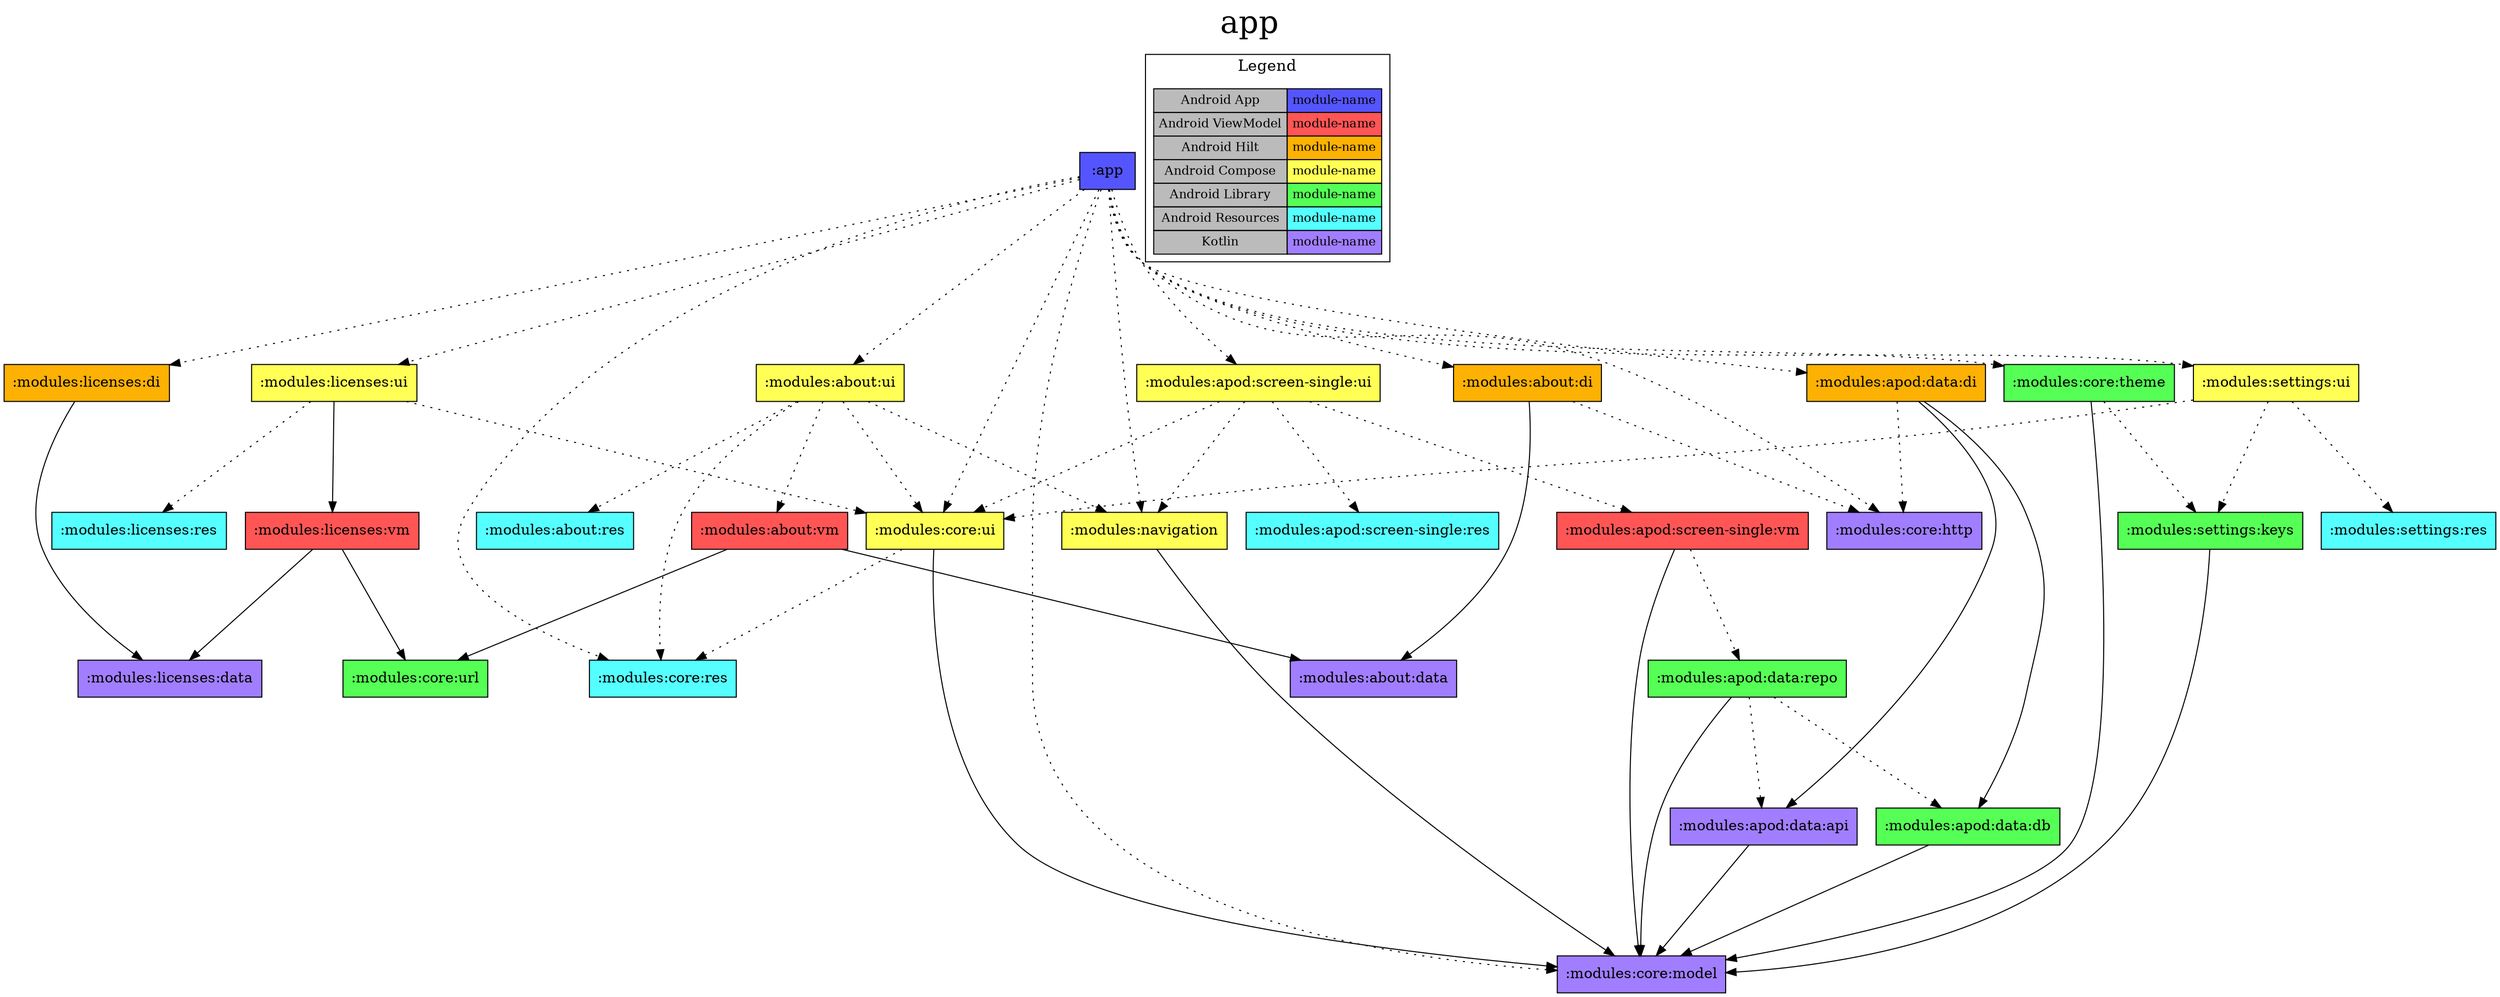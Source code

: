 digraph {
edge ["dir"="forward"]
graph ["dpi"="100","label"="app","labelloc"="t","fontsize"="30","ranksep"="1.5"]
node ["style"="filled"]
":app" ["shape"="box","fillcolor"="#5555FF"]
":modules:about:di" ["fillcolor"="#FCB103","shape"="box"]
":modules:about:data" ["fillcolor"="#A17EFF","shape"="box"]
":modules:core:http" ["fillcolor"="#A17EFF","shape"="box"]
":modules:about:ui" ["fillcolor"="#FFFF55","shape"="box"]
":modules:about:res" ["fillcolor"="#55FFFF","shape"="box"]
":modules:about:vm" ["fillcolor"="#FF5555","shape"="box"]
":modules:core:url" ["fillcolor"="#55FF55","shape"="box"]
":modules:core:res" ["fillcolor"="#55FFFF","shape"="box"]
":modules:core:ui" ["fillcolor"="#FFFF55","shape"="box"]
":modules:core:model" ["fillcolor"="#A17EFF","shape"="box"]
":modules:navigation" ["fillcolor"="#FFFF55","shape"="box"]
":modules:apod:data:di" ["fillcolor"="#FCB103","shape"="box"]
":modules:apod:data:api" ["fillcolor"="#A17EFF","shape"="box"]
":modules:apod:data:db" ["fillcolor"="#55FF55","shape"="box"]
":modules:apod:screen-single:ui" ["fillcolor"="#FFFF55","shape"="box"]
":modules:apod:screen-single:res" ["fillcolor"="#55FFFF","shape"="box"]
":modules:apod:screen-single:vm" ["fillcolor"="#FF5555","shape"="box"]
":modules:apod:data:repo" ["fillcolor"="#55FF55","shape"="box"]
":modules:core:theme" ["fillcolor"="#55FF55","shape"="box"]
":modules:settings:keys" ["fillcolor"="#55FF55","shape"="box"]
":modules:licenses:di" ["fillcolor"="#FCB103","shape"="box"]
":modules:licenses:data" ["fillcolor"="#A17EFF","shape"="box"]
":modules:licenses:ui" ["fillcolor"="#FFFF55","shape"="box"]
":modules:licenses:vm" ["fillcolor"="#FF5555","shape"="box"]
":modules:licenses:res" ["fillcolor"="#55FFFF","shape"="box"]
":modules:settings:ui" ["fillcolor"="#FFFF55","shape"="box"]
":modules:settings:res" ["fillcolor"="#55FFFF","shape"="box"]
{
edge ["dir"="none"]
graph ["rank"="same"]
":app"
}
subgraph "cluster_legend" {
edge ["dir"="none"]
graph ["label"="Legend","fontsize"="15"]
"Legend" ["style"="filled","fillcolor"="#bbbbbb","shape"="none","margin"="0","fontsize"="12","label"=<
<TABLE BORDER="0" CELLBORDER="1" CELLSPACING="0" CELLPADDING="4">
<TR><TD>Android App</TD><TD BGCOLOR="#5555FF">module-name</TD></TR>
<TR><TD>Android ViewModel</TD><TD BGCOLOR="#FF5555">module-name</TD></TR>
<TR><TD>Android Hilt</TD><TD BGCOLOR="#FCB103">module-name</TD></TR>
<TR><TD>Android Compose</TD><TD BGCOLOR="#FFFF55">module-name</TD></TR>
<TR><TD>Android Library</TD><TD BGCOLOR="#55FF55">module-name</TD></TR>
<TR><TD>Android Resources</TD><TD BGCOLOR="#55FFFF">module-name</TD></TR>
<TR><TD>Kotlin</TD><TD BGCOLOR="#A17EFF">module-name</TD></TR>
</TABLE>
>]
}
":app" -> ":modules:about:di" ["style"="dotted"]
":app" -> ":modules:about:ui" ["style"="dotted"]
":app" -> ":modules:apod:data:di" ["style"="dotted"]
":app" -> ":modules:apod:screen-single:ui" ["style"="dotted"]
":app" -> ":modules:core:http" ["style"="dotted"]
":app" -> ":modules:core:model" ["style"="dotted"]
":app" -> ":modules:core:res" ["style"="dotted"]
":app" -> ":modules:core:theme" ["style"="dotted"]
":app" -> ":modules:core:ui" ["style"="dotted"]
":app" -> ":modules:licenses:di" ["style"="dotted"]
":app" -> ":modules:licenses:ui" ["style"="dotted"]
":app" -> ":modules:navigation" ["style"="dotted"]
":app" -> ":modules:settings:ui" ["style"="dotted"]
":modules:about:di" -> ":modules:about:data"
":modules:about:di" -> ":modules:core:http" ["style"="dotted"]
":modules:about:ui" -> ":modules:about:res" ["style"="dotted"]
":modules:about:ui" -> ":modules:about:vm" ["style"="dotted"]
":modules:about:ui" -> ":modules:core:res" ["style"="dotted"]
":modules:about:ui" -> ":modules:core:ui" ["style"="dotted"]
":modules:about:ui" -> ":modules:navigation" ["style"="dotted"]
":modules:about:vm" -> ":modules:about:data"
":modules:about:vm" -> ":modules:core:url"
":modules:core:ui" -> ":modules:core:model"
":modules:core:ui" -> ":modules:core:res" ["style"="dotted"]
":modules:navigation" -> ":modules:core:model"
":modules:apod:data:di" -> ":modules:apod:data:api"
":modules:apod:data:di" -> ":modules:apod:data:db"
":modules:apod:data:di" -> ":modules:core:http" ["style"="dotted"]
":modules:apod:data:api" -> ":modules:core:model"
":modules:apod:data:db" -> ":modules:core:model"
":modules:apod:screen-single:ui" -> ":modules:apod:screen-single:res" ["style"="dotted"]
":modules:apod:screen-single:ui" -> ":modules:apod:screen-single:vm" ["style"="dotted"]
":modules:apod:screen-single:ui" -> ":modules:core:ui" ["style"="dotted"]
":modules:apod:screen-single:ui" -> ":modules:navigation" ["style"="dotted"]
":modules:apod:screen-single:vm" -> ":modules:core:model"
":modules:apod:screen-single:vm" -> ":modules:apod:data:repo" ["style"="dotted"]
":modules:apod:data:repo" -> ":modules:core:model"
":modules:apod:data:repo" -> ":modules:apod:data:api" ["style"="dotted"]
":modules:apod:data:repo" -> ":modules:apod:data:db" ["style"="dotted"]
":modules:core:theme" -> ":modules:core:model"
":modules:core:theme" -> ":modules:settings:keys" ["style"="dotted"]
":modules:settings:keys" -> ":modules:core:model"
":modules:licenses:di" -> ":modules:licenses:data"
":modules:licenses:ui" -> ":modules:licenses:vm"
":modules:licenses:ui" -> ":modules:licenses:res" ["style"="dotted"]
":modules:licenses:ui" -> ":modules:core:ui" ["style"="dotted"]
":modules:licenses:vm" -> ":modules:core:url"
":modules:licenses:vm" -> ":modules:licenses:data"
":modules:settings:ui" -> ":modules:core:ui" ["style"="dotted"]
":modules:settings:ui" -> ":modules:settings:keys" ["style"="dotted"]
":modules:settings:ui" -> ":modules:settings:res" ["style"="dotted"]
}